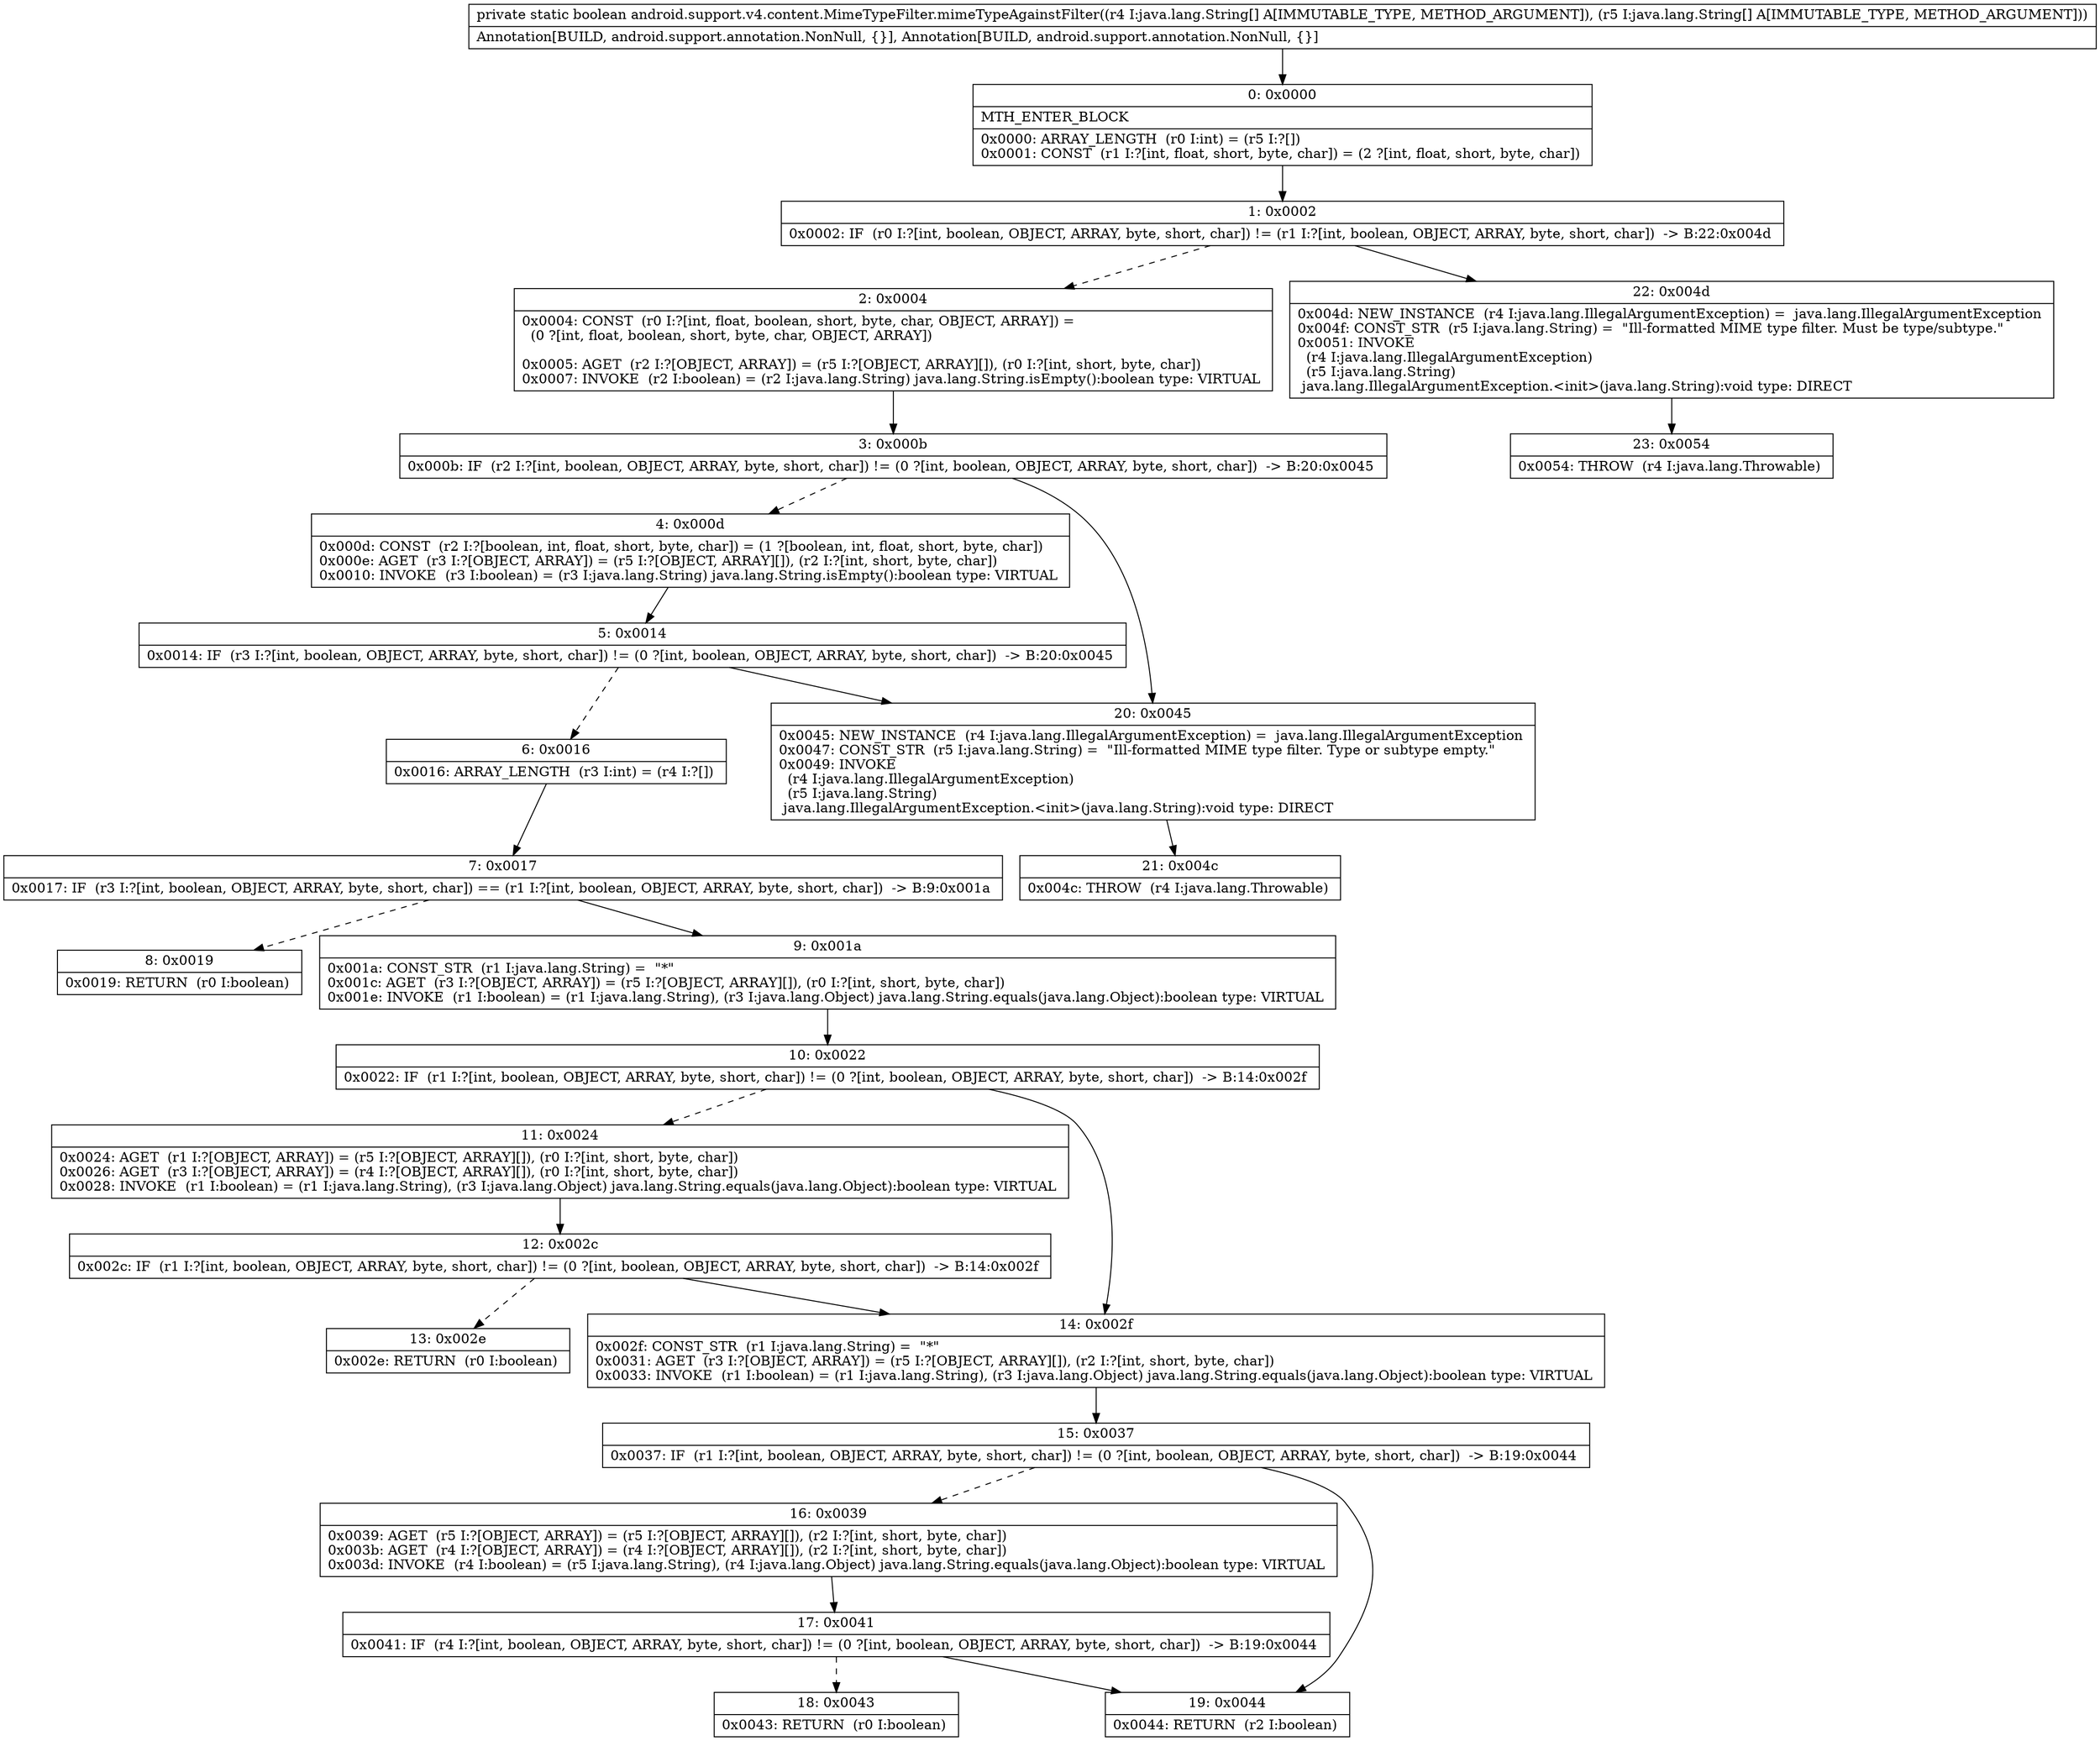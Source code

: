 digraph "CFG forandroid.support.v4.content.MimeTypeFilter.mimeTypeAgainstFilter([Ljava\/lang\/String;[Ljava\/lang\/String;)Z" {
Node_0 [shape=record,label="{0\:\ 0x0000|MTH_ENTER_BLOCK\l|0x0000: ARRAY_LENGTH  (r0 I:int) = (r5 I:?[]) \l0x0001: CONST  (r1 I:?[int, float, short, byte, char]) = (2 ?[int, float, short, byte, char]) \l}"];
Node_1 [shape=record,label="{1\:\ 0x0002|0x0002: IF  (r0 I:?[int, boolean, OBJECT, ARRAY, byte, short, char]) != (r1 I:?[int, boolean, OBJECT, ARRAY, byte, short, char])  \-\> B:22:0x004d \l}"];
Node_2 [shape=record,label="{2\:\ 0x0004|0x0004: CONST  (r0 I:?[int, float, boolean, short, byte, char, OBJECT, ARRAY]) = \l  (0 ?[int, float, boolean, short, byte, char, OBJECT, ARRAY])\l \l0x0005: AGET  (r2 I:?[OBJECT, ARRAY]) = (r5 I:?[OBJECT, ARRAY][]), (r0 I:?[int, short, byte, char]) \l0x0007: INVOKE  (r2 I:boolean) = (r2 I:java.lang.String) java.lang.String.isEmpty():boolean type: VIRTUAL \l}"];
Node_3 [shape=record,label="{3\:\ 0x000b|0x000b: IF  (r2 I:?[int, boolean, OBJECT, ARRAY, byte, short, char]) != (0 ?[int, boolean, OBJECT, ARRAY, byte, short, char])  \-\> B:20:0x0045 \l}"];
Node_4 [shape=record,label="{4\:\ 0x000d|0x000d: CONST  (r2 I:?[boolean, int, float, short, byte, char]) = (1 ?[boolean, int, float, short, byte, char]) \l0x000e: AGET  (r3 I:?[OBJECT, ARRAY]) = (r5 I:?[OBJECT, ARRAY][]), (r2 I:?[int, short, byte, char]) \l0x0010: INVOKE  (r3 I:boolean) = (r3 I:java.lang.String) java.lang.String.isEmpty():boolean type: VIRTUAL \l}"];
Node_5 [shape=record,label="{5\:\ 0x0014|0x0014: IF  (r3 I:?[int, boolean, OBJECT, ARRAY, byte, short, char]) != (0 ?[int, boolean, OBJECT, ARRAY, byte, short, char])  \-\> B:20:0x0045 \l}"];
Node_6 [shape=record,label="{6\:\ 0x0016|0x0016: ARRAY_LENGTH  (r3 I:int) = (r4 I:?[]) \l}"];
Node_7 [shape=record,label="{7\:\ 0x0017|0x0017: IF  (r3 I:?[int, boolean, OBJECT, ARRAY, byte, short, char]) == (r1 I:?[int, boolean, OBJECT, ARRAY, byte, short, char])  \-\> B:9:0x001a \l}"];
Node_8 [shape=record,label="{8\:\ 0x0019|0x0019: RETURN  (r0 I:boolean) \l}"];
Node_9 [shape=record,label="{9\:\ 0x001a|0x001a: CONST_STR  (r1 I:java.lang.String) =  \"*\" \l0x001c: AGET  (r3 I:?[OBJECT, ARRAY]) = (r5 I:?[OBJECT, ARRAY][]), (r0 I:?[int, short, byte, char]) \l0x001e: INVOKE  (r1 I:boolean) = (r1 I:java.lang.String), (r3 I:java.lang.Object) java.lang.String.equals(java.lang.Object):boolean type: VIRTUAL \l}"];
Node_10 [shape=record,label="{10\:\ 0x0022|0x0022: IF  (r1 I:?[int, boolean, OBJECT, ARRAY, byte, short, char]) != (0 ?[int, boolean, OBJECT, ARRAY, byte, short, char])  \-\> B:14:0x002f \l}"];
Node_11 [shape=record,label="{11\:\ 0x0024|0x0024: AGET  (r1 I:?[OBJECT, ARRAY]) = (r5 I:?[OBJECT, ARRAY][]), (r0 I:?[int, short, byte, char]) \l0x0026: AGET  (r3 I:?[OBJECT, ARRAY]) = (r4 I:?[OBJECT, ARRAY][]), (r0 I:?[int, short, byte, char]) \l0x0028: INVOKE  (r1 I:boolean) = (r1 I:java.lang.String), (r3 I:java.lang.Object) java.lang.String.equals(java.lang.Object):boolean type: VIRTUAL \l}"];
Node_12 [shape=record,label="{12\:\ 0x002c|0x002c: IF  (r1 I:?[int, boolean, OBJECT, ARRAY, byte, short, char]) != (0 ?[int, boolean, OBJECT, ARRAY, byte, short, char])  \-\> B:14:0x002f \l}"];
Node_13 [shape=record,label="{13\:\ 0x002e|0x002e: RETURN  (r0 I:boolean) \l}"];
Node_14 [shape=record,label="{14\:\ 0x002f|0x002f: CONST_STR  (r1 I:java.lang.String) =  \"*\" \l0x0031: AGET  (r3 I:?[OBJECT, ARRAY]) = (r5 I:?[OBJECT, ARRAY][]), (r2 I:?[int, short, byte, char]) \l0x0033: INVOKE  (r1 I:boolean) = (r1 I:java.lang.String), (r3 I:java.lang.Object) java.lang.String.equals(java.lang.Object):boolean type: VIRTUAL \l}"];
Node_15 [shape=record,label="{15\:\ 0x0037|0x0037: IF  (r1 I:?[int, boolean, OBJECT, ARRAY, byte, short, char]) != (0 ?[int, boolean, OBJECT, ARRAY, byte, short, char])  \-\> B:19:0x0044 \l}"];
Node_16 [shape=record,label="{16\:\ 0x0039|0x0039: AGET  (r5 I:?[OBJECT, ARRAY]) = (r5 I:?[OBJECT, ARRAY][]), (r2 I:?[int, short, byte, char]) \l0x003b: AGET  (r4 I:?[OBJECT, ARRAY]) = (r4 I:?[OBJECT, ARRAY][]), (r2 I:?[int, short, byte, char]) \l0x003d: INVOKE  (r4 I:boolean) = (r5 I:java.lang.String), (r4 I:java.lang.Object) java.lang.String.equals(java.lang.Object):boolean type: VIRTUAL \l}"];
Node_17 [shape=record,label="{17\:\ 0x0041|0x0041: IF  (r4 I:?[int, boolean, OBJECT, ARRAY, byte, short, char]) != (0 ?[int, boolean, OBJECT, ARRAY, byte, short, char])  \-\> B:19:0x0044 \l}"];
Node_18 [shape=record,label="{18\:\ 0x0043|0x0043: RETURN  (r0 I:boolean) \l}"];
Node_19 [shape=record,label="{19\:\ 0x0044|0x0044: RETURN  (r2 I:boolean) \l}"];
Node_20 [shape=record,label="{20\:\ 0x0045|0x0045: NEW_INSTANCE  (r4 I:java.lang.IllegalArgumentException) =  java.lang.IllegalArgumentException \l0x0047: CONST_STR  (r5 I:java.lang.String) =  \"Ill\-formatted MIME type filter. Type or subtype empty.\" \l0x0049: INVOKE  \l  (r4 I:java.lang.IllegalArgumentException)\l  (r5 I:java.lang.String)\l java.lang.IllegalArgumentException.\<init\>(java.lang.String):void type: DIRECT \l}"];
Node_21 [shape=record,label="{21\:\ 0x004c|0x004c: THROW  (r4 I:java.lang.Throwable) \l}"];
Node_22 [shape=record,label="{22\:\ 0x004d|0x004d: NEW_INSTANCE  (r4 I:java.lang.IllegalArgumentException) =  java.lang.IllegalArgumentException \l0x004f: CONST_STR  (r5 I:java.lang.String) =  \"Ill\-formatted MIME type filter. Must be type\/subtype.\" \l0x0051: INVOKE  \l  (r4 I:java.lang.IllegalArgumentException)\l  (r5 I:java.lang.String)\l java.lang.IllegalArgumentException.\<init\>(java.lang.String):void type: DIRECT \l}"];
Node_23 [shape=record,label="{23\:\ 0x0054|0x0054: THROW  (r4 I:java.lang.Throwable) \l}"];
MethodNode[shape=record,label="{private static boolean android.support.v4.content.MimeTypeFilter.mimeTypeAgainstFilter((r4 I:java.lang.String[] A[IMMUTABLE_TYPE, METHOD_ARGUMENT]), (r5 I:java.lang.String[] A[IMMUTABLE_TYPE, METHOD_ARGUMENT]))  | Annotation[BUILD, android.support.annotation.NonNull, \{\}], Annotation[BUILD, android.support.annotation.NonNull, \{\}]\l}"];
MethodNode -> Node_0;
Node_0 -> Node_1;
Node_1 -> Node_2[style=dashed];
Node_1 -> Node_22;
Node_2 -> Node_3;
Node_3 -> Node_4[style=dashed];
Node_3 -> Node_20;
Node_4 -> Node_5;
Node_5 -> Node_6[style=dashed];
Node_5 -> Node_20;
Node_6 -> Node_7;
Node_7 -> Node_8[style=dashed];
Node_7 -> Node_9;
Node_9 -> Node_10;
Node_10 -> Node_11[style=dashed];
Node_10 -> Node_14;
Node_11 -> Node_12;
Node_12 -> Node_13[style=dashed];
Node_12 -> Node_14;
Node_14 -> Node_15;
Node_15 -> Node_16[style=dashed];
Node_15 -> Node_19;
Node_16 -> Node_17;
Node_17 -> Node_18[style=dashed];
Node_17 -> Node_19;
Node_20 -> Node_21;
Node_22 -> Node_23;
}

